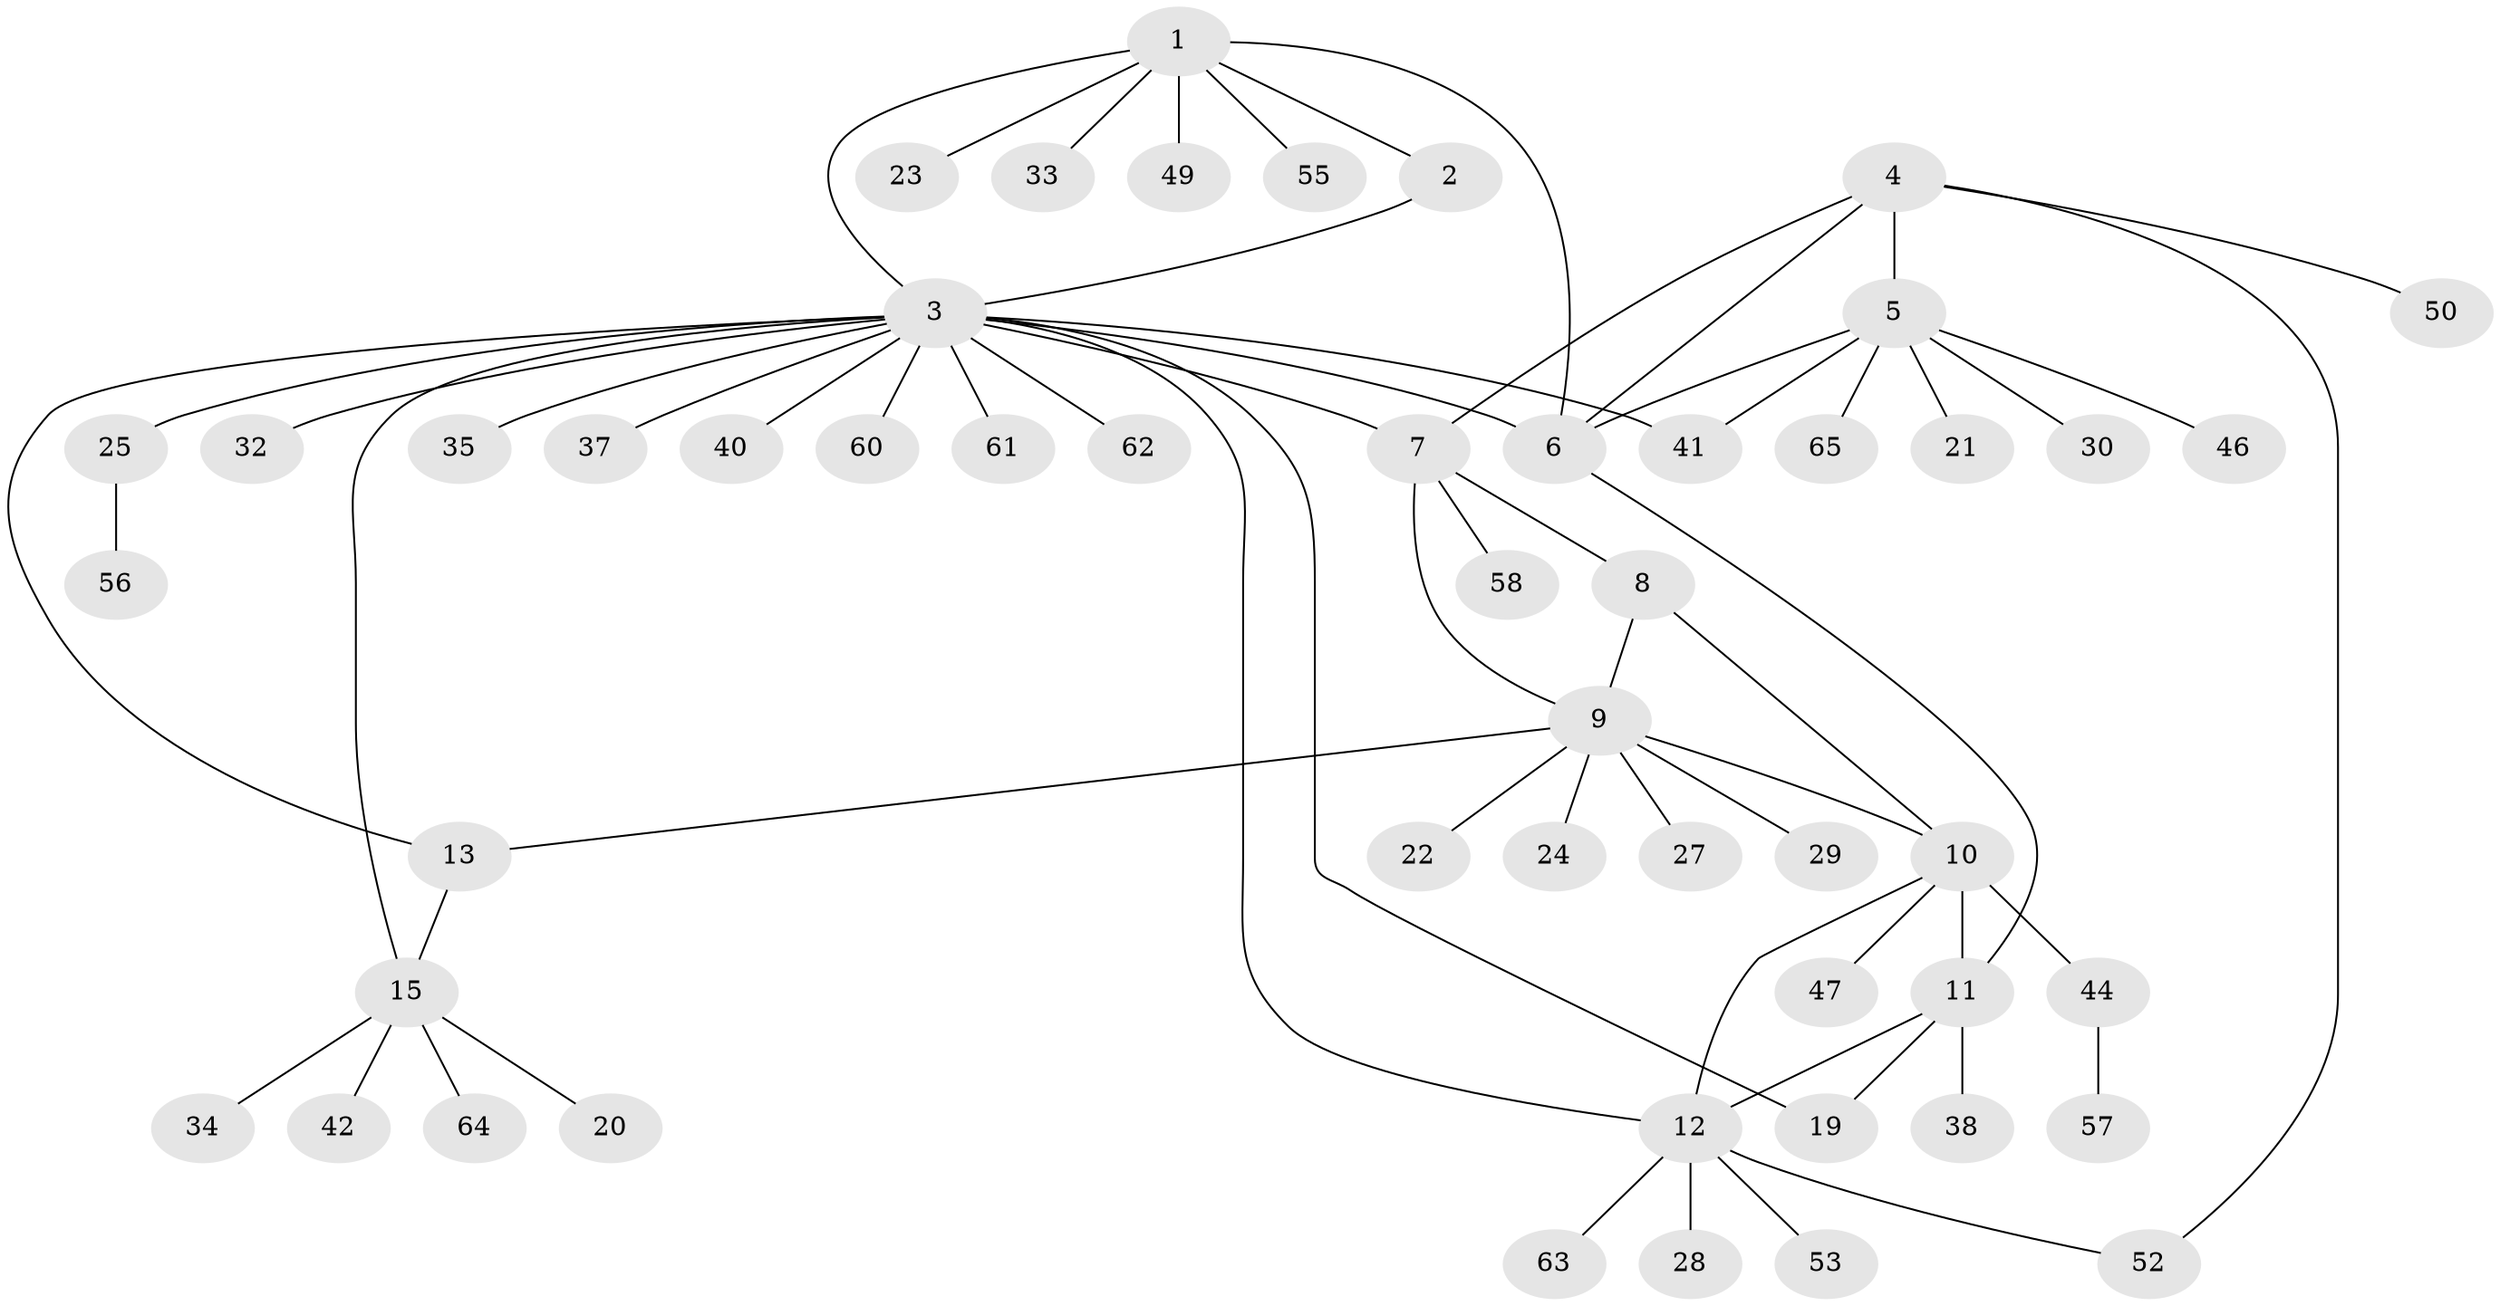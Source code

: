 // Generated by graph-tools (version 1.1) at 2025/24/03/03/25 07:24:16]
// undirected, 51 vertices, 64 edges
graph export_dot {
graph [start="1"]
  node [color=gray90,style=filled];
  1 [super="+26"];
  2;
  3 [super="+14"];
  4 [super="+17"];
  5 [super="+16"];
  6;
  7 [super="+36"];
  8;
  9 [super="+18"];
  10 [super="+48"];
  11 [super="+39"];
  12 [super="+43"];
  13;
  15 [super="+31"];
  19;
  20;
  21;
  22;
  23;
  24;
  25 [super="+51"];
  27;
  28;
  29 [super="+45"];
  30;
  32 [super="+67"];
  33;
  34;
  35 [super="+59"];
  37;
  38 [super="+54"];
  40;
  41;
  42;
  44 [super="+66"];
  46;
  47;
  49;
  50;
  52;
  53;
  55;
  56;
  57;
  58;
  60;
  61;
  62;
  63;
  64;
  65;
  1 -- 2;
  1 -- 3;
  1 -- 6;
  1 -- 23;
  1 -- 33;
  1 -- 49;
  1 -- 55;
  2 -- 3;
  3 -- 7;
  3 -- 12 [weight=2];
  3 -- 19;
  3 -- 32;
  3 -- 35;
  3 -- 41;
  3 -- 37;
  3 -- 6;
  3 -- 40;
  3 -- 13;
  3 -- 15;
  3 -- 25;
  3 -- 60;
  3 -- 61;
  3 -- 62;
  4 -- 5;
  4 -- 6;
  4 -- 7;
  4 -- 50;
  4 -- 52;
  5 -- 6;
  5 -- 21;
  5 -- 30;
  5 -- 46;
  5 -- 65;
  5 -- 41;
  6 -- 11;
  7 -- 8;
  7 -- 9;
  7 -- 58;
  8 -- 9;
  8 -- 10;
  9 -- 13;
  9 -- 22;
  9 -- 24;
  9 -- 27;
  9 -- 29;
  9 -- 10;
  10 -- 11;
  10 -- 12;
  10 -- 44;
  10 -- 47;
  11 -- 12;
  11 -- 19;
  11 -- 38;
  12 -- 28;
  12 -- 52;
  12 -- 53;
  12 -- 63;
  13 -- 15;
  15 -- 20;
  15 -- 34;
  15 -- 42;
  15 -- 64;
  25 -- 56;
  44 -- 57;
}
